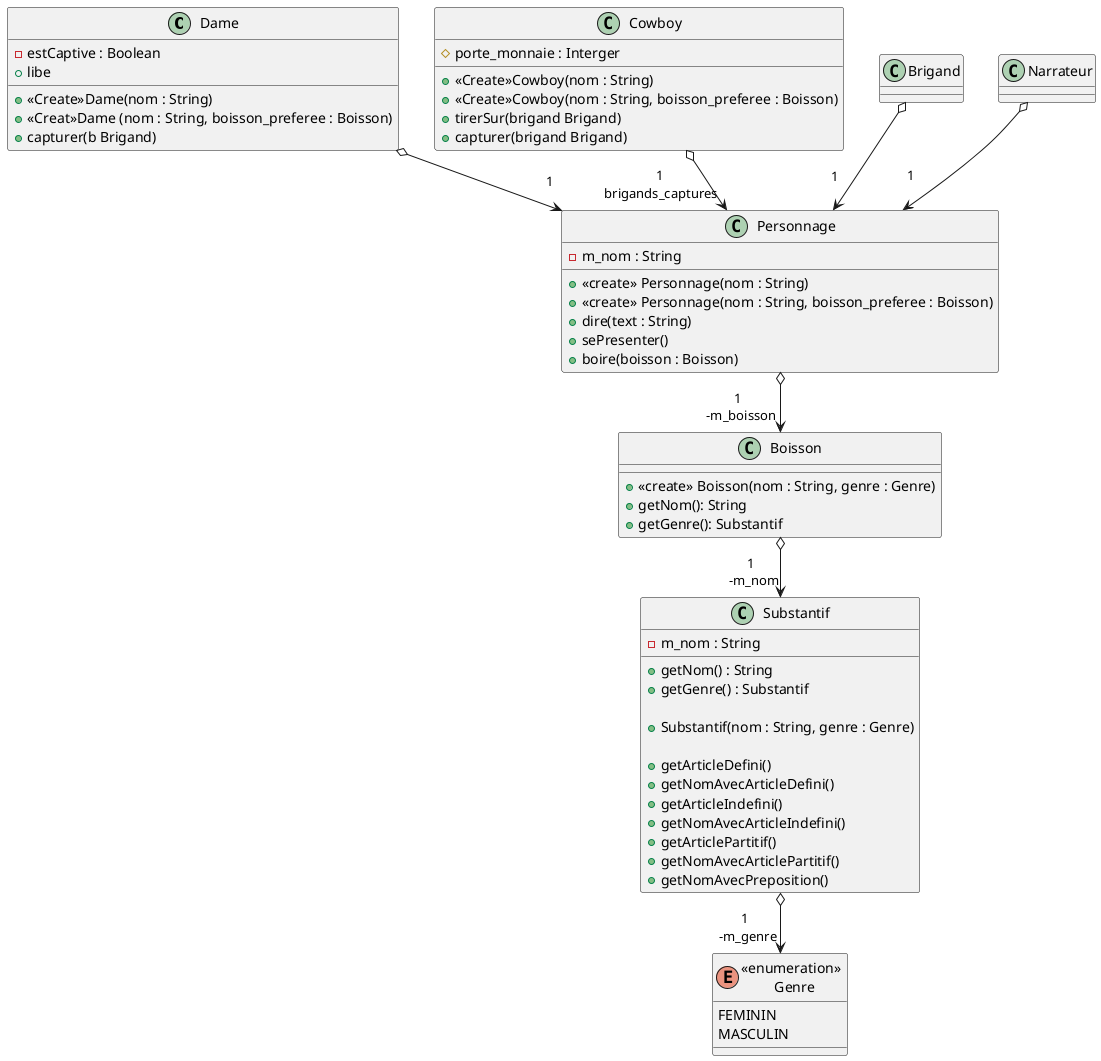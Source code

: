 @startuml

Dame o--> "1\n" Personnage
Cowboy o--> "1\n brigands_captures" Personnage
Brigand o--> "1\n" Personnage
Narrateur o--> "1\n" Personnage
Personnage o-->"1 \n -m_boisson" Boisson
Boisson o-->"1 \n -m_nom" Substantif
Substantif o-->"1 \n -m_genre" "«enumeration» \n Genre"

enum "«enumeration» \n Genre" {
FEMININ
MASCULIN
}

class Substantif {

    - m_nom : String
    '- m_genre : Genre

    + getNom() : String
    + getGenre() : Substantif

    + Substantif(nom : String, genre : Genre)

    + getArticleDefini()
    + getNomAvecArticleDefini()
    + getArticleIndefini()
    + getNomAvecArticleIndefini()
    + getArticlePartitif()
    + getNomAvecArticlePartitif()
    + getNomAvecPreposition()

}

class Boisson {
    '- m_nom : Substantif

    + «create» Boisson(nom : String, genre : Genre)
    + getNom(): String
    + getGenre(): Substantif
}
class Personnage {
    - m_nom : String
    '- m_boisson : Boisson

    + «create» Personnage(nom : String)
    + «create» Personnage(nom : String, boisson_preferee : Boisson)
    + dire(text : String)
    + sePresenter()
    + boire(boisson : Boisson)
}

class Cowboy{
# porte_monnaie : Interger
+ «Create»Cowboy(nom : String)
+ «Create»Cowboy(nom : String, boisson_preferee : Boisson)
+ tirerSur(brigand Brigand)
+ capturer(brigand Brigand)
}
class Dame{
- estCaptive : Boolean
+ «Create»Dame(nom : String)
+ «Creat»Dame (nom : String, boisson_preferee : Boisson)
+ capturer(b Brigand)
+ libe
}
class Brigand{
}
class Narrateur{
}

@enduml